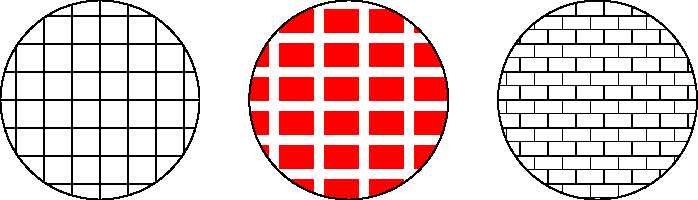 size(0,100);
import patterns;

add("tile",tile());
add("filledtilewithmargin",tile(6mm,4mm,red,Fill),(1mm,1mm),(1mm,1mm));
add("brick",brick());

real s=2.5;
filldraw(unitcircle,pattern("tile"));
filldraw(shift(s,0)*unitcircle,pattern("filledtilewithmargin"));
filldraw(shift(2s,0)*unitcircle,pattern("brick"));
shipout();
